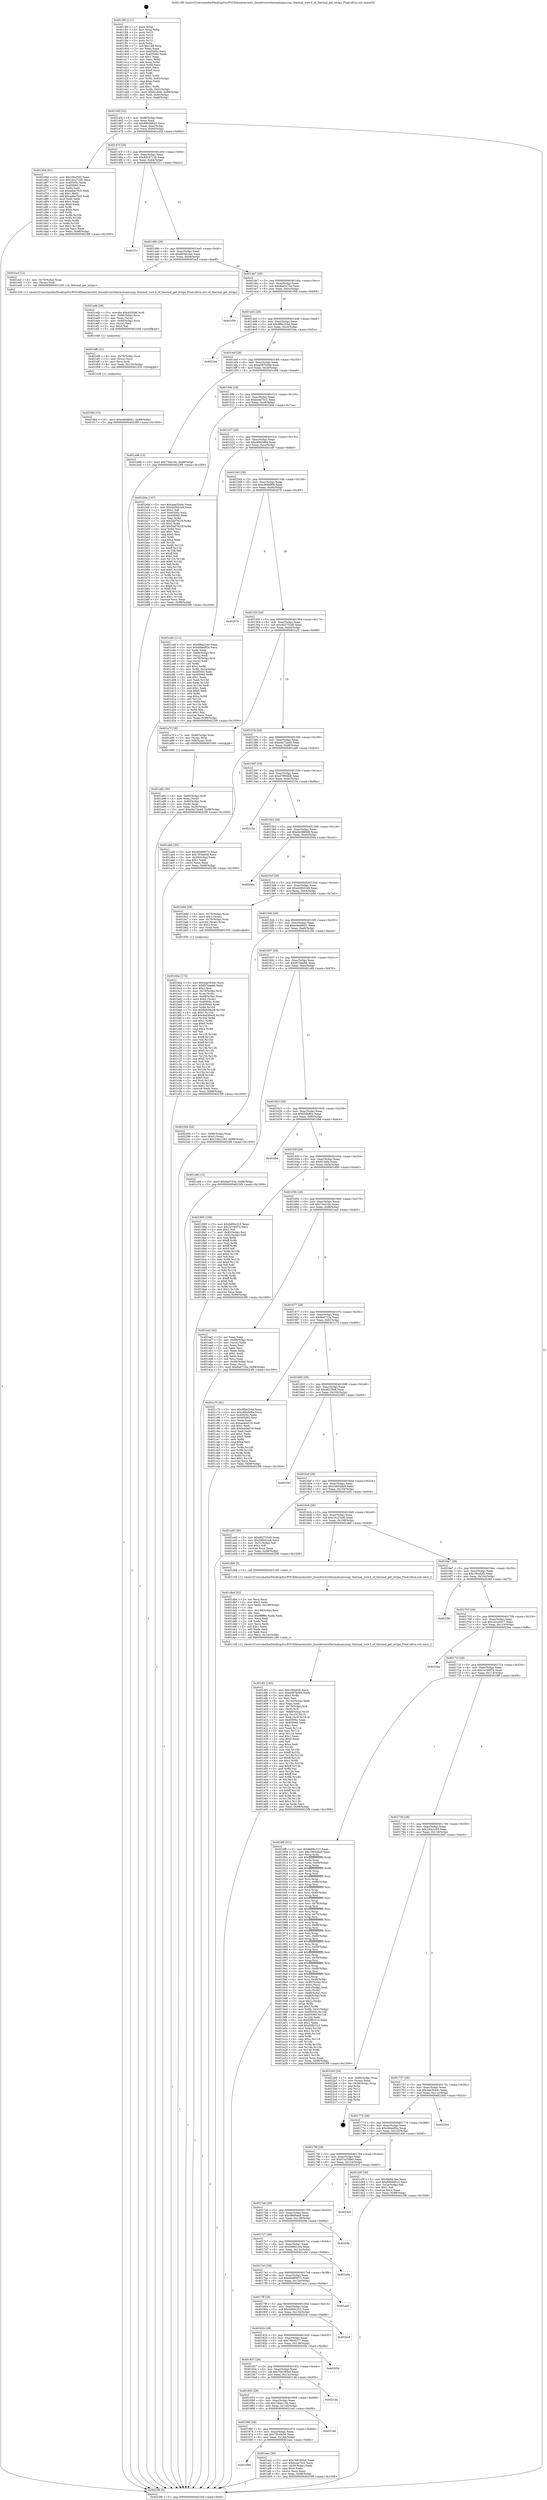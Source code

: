 digraph "0x4013f0" {
  label = "0x4013f0 (/mnt/c/Users/mathe/Desktop/tcc/POCII/binaries/extr_linuxdriversthermalsamsung..thermal_core.h_of_thermal_get_ntrips_Final-ollvm.out::main(0))"
  labelloc = "t"
  node[shape=record]

  Entry [label="",width=0.3,height=0.3,shape=circle,fillcolor=black,style=filled]
  "0x40145f" [label="{
     0x40145f [32]\l
     | [instrs]\l
     &nbsp;&nbsp;0x40145f \<+6\>: mov -0x98(%rbp),%eax\l
     &nbsp;&nbsp;0x401465 \<+2\>: mov %eax,%ecx\l
     &nbsp;&nbsp;0x401467 \<+6\>: sub $0x890dd623,%ecx\l
     &nbsp;&nbsp;0x40146d \<+6\>: mov %eax,-0xac(%rbp)\l
     &nbsp;&nbsp;0x401473 \<+6\>: mov %ecx,-0xb0(%rbp)\l
     &nbsp;&nbsp;0x401479 \<+6\>: je 0000000000401d5d \<main+0x96d\>\l
  }"]
  "0x401d5d" [label="{
     0x401d5d [91]\l
     | [instrs]\l
     &nbsp;&nbsp;0x401d5d \<+5\>: mov $0x19bcf2f2,%eax\l
     &nbsp;&nbsp;0x401d62 \<+5\>: mov $0x16c27cd0,%ecx\l
     &nbsp;&nbsp;0x401d67 \<+7\>: mov 0x40505c,%edx\l
     &nbsp;&nbsp;0x401d6e \<+7\>: mov 0x405060,%esi\l
     &nbsp;&nbsp;0x401d75 \<+2\>: mov %edx,%edi\l
     &nbsp;&nbsp;0x401d77 \<+6\>: sub $0xaaba70c5,%edi\l
     &nbsp;&nbsp;0x401d7d \<+3\>: sub $0x1,%edi\l
     &nbsp;&nbsp;0x401d80 \<+6\>: add $0xaaba70c5,%edi\l
     &nbsp;&nbsp;0x401d86 \<+3\>: imul %edi,%edx\l
     &nbsp;&nbsp;0x401d89 \<+3\>: and $0x1,%edx\l
     &nbsp;&nbsp;0x401d8c \<+3\>: cmp $0x0,%edx\l
     &nbsp;&nbsp;0x401d8f \<+4\>: sete %r8b\l
     &nbsp;&nbsp;0x401d93 \<+3\>: cmp $0xa,%esi\l
     &nbsp;&nbsp;0x401d96 \<+4\>: setl %r9b\l
     &nbsp;&nbsp;0x401d9a \<+3\>: mov %r8b,%r10b\l
     &nbsp;&nbsp;0x401d9d \<+3\>: and %r9b,%r10b\l
     &nbsp;&nbsp;0x401da0 \<+3\>: xor %r9b,%r8b\l
     &nbsp;&nbsp;0x401da3 \<+3\>: or %r8b,%r10b\l
     &nbsp;&nbsp;0x401da6 \<+4\>: test $0x1,%r10b\l
     &nbsp;&nbsp;0x401daa \<+3\>: cmovne %ecx,%eax\l
     &nbsp;&nbsp;0x401dad \<+6\>: mov %eax,-0x98(%rbp)\l
     &nbsp;&nbsp;0x401db3 \<+5\>: jmp 00000000004023f9 \<main+0x1009\>\l
  }"]
  "0x40147f" [label="{
     0x40147f [28]\l
     | [instrs]\l
     &nbsp;&nbsp;0x40147f \<+5\>: jmp 0000000000401484 \<main+0x94\>\l
     &nbsp;&nbsp;0x401484 \<+6\>: mov -0xac(%rbp),%eax\l
     &nbsp;&nbsp;0x40148a \<+5\>: sub $0x8d547126,%eax\l
     &nbsp;&nbsp;0x40148f \<+6\>: mov %eax,-0xb4(%rbp)\l
     &nbsp;&nbsp;0x401495 \<+6\>: je 0000000000401f1c \<main+0xb2c\>\l
  }"]
  Exit [label="",width=0.3,height=0.3,shape=circle,fillcolor=black,style=filled,peripheries=2]
  "0x401f1c" [label="{
     0x401f1c\l
  }", style=dashed]
  "0x40149b" [label="{
     0x40149b [28]\l
     | [instrs]\l
     &nbsp;&nbsp;0x40149b \<+5\>: jmp 00000000004014a0 \<main+0xb0\>\l
     &nbsp;&nbsp;0x4014a0 \<+6\>: mov -0xac(%rbp),%eax\l
     &nbsp;&nbsp;0x4014a6 \<+5\>: sub $0x9b9dc3ee,%eax\l
     &nbsp;&nbsp;0x4014ab \<+6\>: mov %eax,-0xb8(%rbp)\l
     &nbsp;&nbsp;0x4014b1 \<+6\>: je 0000000000401ecf \<main+0xadf\>\l
  }"]
  "0x401f0d" [label="{
     0x401f0d [15]\l
     | [instrs]\l
     &nbsp;&nbsp;0x401f0d \<+10\>: movl $0xe46d8651,-0x98(%rbp)\l
     &nbsp;&nbsp;0x401f17 \<+5\>: jmp 00000000004023f9 \<main+0x1009\>\l
  }"]
  "0x401ecf" [label="{
     0x401ecf [12]\l
     | [instrs]\l
     &nbsp;&nbsp;0x401ecf \<+4\>: mov -0x70(%rbp),%rax\l
     &nbsp;&nbsp;0x401ed3 \<+3\>: mov (%rax),%rdi\l
     &nbsp;&nbsp;0x401ed6 \<+5\>: call 0000000000401240 \<of_thermal_get_ntrips\>\l
     | [calls]\l
     &nbsp;&nbsp;0x401240 \{1\} (/mnt/c/Users/mathe/Desktop/tcc/POCII/binaries/extr_linuxdriversthermalsamsung..thermal_core.h_of_thermal_get_ntrips_Final-ollvm.out::of_thermal_get_ntrips)\l
  }"]
  "0x4014b7" [label="{
     0x4014b7 [28]\l
     | [instrs]\l
     &nbsp;&nbsp;0x4014b7 \<+5\>: jmp 00000000004014bc \<main+0xcc\>\l
     &nbsp;&nbsp;0x4014bc \<+6\>: mov -0xac(%rbp),%eax\l
     &nbsp;&nbsp;0x4014c2 \<+5\>: sub $0x9da5c72a,%eax\l
     &nbsp;&nbsp;0x4014c7 \<+6\>: mov %eax,-0xbc(%rbp)\l
     &nbsp;&nbsp;0x4014cd \<+6\>: je 0000000000401f59 \<main+0xb69\>\l
  }"]
  "0x401ef8" [label="{
     0x401ef8 [21]\l
     | [instrs]\l
     &nbsp;&nbsp;0x401ef8 \<+4\>: mov -0x70(%rbp),%rcx\l
     &nbsp;&nbsp;0x401efc \<+3\>: mov (%rcx),%rcx\l
     &nbsp;&nbsp;0x401eff \<+3\>: mov %rcx,%rdi\l
     &nbsp;&nbsp;0x401f02 \<+6\>: mov %eax,-0x150(%rbp)\l
     &nbsp;&nbsp;0x401f08 \<+5\>: call 0000000000401030 \<free@plt\>\l
     | [calls]\l
     &nbsp;&nbsp;0x401030 \{1\} (unknown)\l
  }"]
  "0x401f59" [label="{
     0x401f59\l
  }", style=dashed]
  "0x4014d3" [label="{
     0x4014d3 [28]\l
     | [instrs]\l
     &nbsp;&nbsp;0x4014d3 \<+5\>: jmp 00000000004014d8 \<main+0xe8\>\l
     &nbsp;&nbsp;0x4014d8 \<+6\>: mov -0xac(%rbp),%eax\l
     &nbsp;&nbsp;0x4014de \<+5\>: sub $0x9f8e254d,%eax\l
     &nbsp;&nbsp;0x4014e3 \<+6\>: mov %eax,-0xc0(%rbp)\l
     &nbsp;&nbsp;0x4014e9 \<+6\>: je 000000000040234a \<main+0xf5a\>\l
  }"]
  "0x401edb" [label="{
     0x401edb [29]\l
     | [instrs]\l
     &nbsp;&nbsp;0x401edb \<+10\>: movabs $0x4030d6,%rdi\l
     &nbsp;&nbsp;0x401ee5 \<+4\>: mov -0x60(%rbp),%rcx\l
     &nbsp;&nbsp;0x401ee9 \<+2\>: mov %eax,(%rcx)\l
     &nbsp;&nbsp;0x401eeb \<+4\>: mov -0x60(%rbp),%rcx\l
     &nbsp;&nbsp;0x401eef \<+2\>: mov (%rcx),%esi\l
     &nbsp;&nbsp;0x401ef1 \<+2\>: mov $0x0,%al\l
     &nbsp;&nbsp;0x401ef3 \<+5\>: call 0000000000401040 \<printf@plt\>\l
     | [calls]\l
     &nbsp;&nbsp;0x401040 \{1\} (unknown)\l
  }"]
  "0x40234a" [label="{
     0x40234a\l
  }", style=dashed]
  "0x4014ef" [label="{
     0x4014ef [28]\l
     | [instrs]\l
     &nbsp;&nbsp;0x4014ef \<+5\>: jmp 00000000004014f4 \<main+0x104\>\l
     &nbsp;&nbsp;0x4014f4 \<+6\>: mov -0xac(%rbp),%eax\l
     &nbsp;&nbsp;0x4014fa \<+5\>: sub $0xa087b58d,%eax\l
     &nbsp;&nbsp;0x4014ff \<+6\>: mov %eax,-0xc4(%rbp)\l
     &nbsp;&nbsp;0x401505 \<+6\>: je 0000000000401e96 \<main+0xaa6\>\l
  }"]
  "0x401df1" [label="{
     0x401df1 [165]\l
     | [instrs]\l
     &nbsp;&nbsp;0x401df1 \<+5\>: mov $0x19bcf2f2,%ecx\l
     &nbsp;&nbsp;0x401df6 \<+5\>: mov $0xa087b58d,%edx\l
     &nbsp;&nbsp;0x401dfb \<+3\>: mov $0x1,%r8b\l
     &nbsp;&nbsp;0x401dfe \<+2\>: xor %esi,%esi\l
     &nbsp;&nbsp;0x401e00 \<+6\>: mov -0x14c(%rbp),%edi\l
     &nbsp;&nbsp;0x401e06 \<+3\>: imul %eax,%edi\l
     &nbsp;&nbsp;0x401e09 \<+4\>: mov -0x70(%rbp),%r9\l
     &nbsp;&nbsp;0x401e0d \<+3\>: mov (%r9),%r9\l
     &nbsp;&nbsp;0x401e10 \<+4\>: mov -0x68(%rbp),%r10\l
     &nbsp;&nbsp;0x401e14 \<+3\>: movslq (%r10),%r10\l
     &nbsp;&nbsp;0x401e17 \<+4\>: mov %edi,(%r9,%r10,4)\l
     &nbsp;&nbsp;0x401e1b \<+7\>: mov 0x40505c,%eax\l
     &nbsp;&nbsp;0x401e22 \<+7\>: mov 0x405060,%edi\l
     &nbsp;&nbsp;0x401e29 \<+3\>: sub $0x1,%esi\l
     &nbsp;&nbsp;0x401e2c \<+3\>: mov %eax,%r11d\l
     &nbsp;&nbsp;0x401e2f \<+3\>: add %esi,%r11d\l
     &nbsp;&nbsp;0x401e32 \<+4\>: imul %r11d,%eax\l
     &nbsp;&nbsp;0x401e36 \<+3\>: and $0x1,%eax\l
     &nbsp;&nbsp;0x401e39 \<+3\>: cmp $0x0,%eax\l
     &nbsp;&nbsp;0x401e3c \<+3\>: sete %bl\l
     &nbsp;&nbsp;0x401e3f \<+3\>: cmp $0xa,%edi\l
     &nbsp;&nbsp;0x401e42 \<+4\>: setl %r14b\l
     &nbsp;&nbsp;0x401e46 \<+3\>: mov %bl,%r15b\l
     &nbsp;&nbsp;0x401e49 \<+4\>: xor $0xff,%r15b\l
     &nbsp;&nbsp;0x401e4d \<+3\>: mov %r14b,%r12b\l
     &nbsp;&nbsp;0x401e50 \<+4\>: xor $0xff,%r12b\l
     &nbsp;&nbsp;0x401e54 \<+4\>: xor $0x1,%r8b\l
     &nbsp;&nbsp;0x401e58 \<+3\>: mov %r15b,%r13b\l
     &nbsp;&nbsp;0x401e5b \<+4\>: and $0xff,%r13b\l
     &nbsp;&nbsp;0x401e5f \<+3\>: and %r8b,%bl\l
     &nbsp;&nbsp;0x401e62 \<+3\>: mov %r12b,%al\l
     &nbsp;&nbsp;0x401e65 \<+2\>: and $0xff,%al\l
     &nbsp;&nbsp;0x401e67 \<+3\>: and %r8b,%r14b\l
     &nbsp;&nbsp;0x401e6a \<+3\>: or %bl,%r13b\l
     &nbsp;&nbsp;0x401e6d \<+3\>: or %r14b,%al\l
     &nbsp;&nbsp;0x401e70 \<+3\>: xor %al,%r13b\l
     &nbsp;&nbsp;0x401e73 \<+3\>: or %r12b,%r15b\l
     &nbsp;&nbsp;0x401e76 \<+4\>: xor $0xff,%r15b\l
     &nbsp;&nbsp;0x401e7a \<+4\>: or $0x1,%r8b\l
     &nbsp;&nbsp;0x401e7e \<+3\>: and %r8b,%r15b\l
     &nbsp;&nbsp;0x401e81 \<+3\>: or %r15b,%r13b\l
     &nbsp;&nbsp;0x401e84 \<+4\>: test $0x1,%r13b\l
     &nbsp;&nbsp;0x401e88 \<+3\>: cmovne %edx,%ecx\l
     &nbsp;&nbsp;0x401e8b \<+6\>: mov %ecx,-0x98(%rbp)\l
     &nbsp;&nbsp;0x401e91 \<+5\>: jmp 00000000004023f9 \<main+0x1009\>\l
  }"]
  "0x401e96" [label="{
     0x401e96 [15]\l
     | [instrs]\l
     &nbsp;&nbsp;0x401e96 \<+10\>: movl $0x73441bc,-0x98(%rbp)\l
     &nbsp;&nbsp;0x401ea0 \<+5\>: jmp 00000000004023f9 \<main+0x1009\>\l
  }"]
  "0x40150b" [label="{
     0x40150b [28]\l
     | [instrs]\l
     &nbsp;&nbsp;0x40150b \<+5\>: jmp 0000000000401510 \<main+0x120\>\l
     &nbsp;&nbsp;0x401510 \<+6\>: mov -0xac(%rbp),%eax\l
     &nbsp;&nbsp;0x401516 \<+5\>: sub $0xbcea75c2,%eax\l
     &nbsp;&nbsp;0x40151b \<+6\>: mov %eax,-0xc8(%rbp)\l
     &nbsp;&nbsp;0x401521 \<+6\>: je 0000000000401b0a \<main+0x71a\>\l
  }"]
  "0x401dbd" [label="{
     0x401dbd [52]\l
     | [instrs]\l
     &nbsp;&nbsp;0x401dbd \<+2\>: xor %ecx,%ecx\l
     &nbsp;&nbsp;0x401dbf \<+5\>: mov $0x2,%edx\l
     &nbsp;&nbsp;0x401dc4 \<+6\>: mov %edx,-0x148(%rbp)\l
     &nbsp;&nbsp;0x401dca \<+1\>: cltd\l
     &nbsp;&nbsp;0x401dcb \<+6\>: mov -0x148(%rbp),%esi\l
     &nbsp;&nbsp;0x401dd1 \<+2\>: idiv %esi\l
     &nbsp;&nbsp;0x401dd3 \<+6\>: imul $0xfffffffe,%edx,%edx\l
     &nbsp;&nbsp;0x401dd9 \<+2\>: mov %ecx,%edi\l
     &nbsp;&nbsp;0x401ddb \<+2\>: sub %edx,%edi\l
     &nbsp;&nbsp;0x401ddd \<+2\>: mov %ecx,%edx\l
     &nbsp;&nbsp;0x401ddf \<+3\>: sub $0x1,%edx\l
     &nbsp;&nbsp;0x401de2 \<+2\>: add %edx,%edi\l
     &nbsp;&nbsp;0x401de4 \<+2\>: sub %edi,%ecx\l
     &nbsp;&nbsp;0x401de6 \<+6\>: mov %ecx,-0x14c(%rbp)\l
     &nbsp;&nbsp;0x401dec \<+5\>: call 0000000000401160 \<next_i\>\l
     | [calls]\l
     &nbsp;&nbsp;0x401160 \{1\} (/mnt/c/Users/mathe/Desktop/tcc/POCII/binaries/extr_linuxdriversthermalsamsung..thermal_core.h_of_thermal_get_ntrips_Final-ollvm.out::next_i)\l
  }"]
  "0x401b0a" [label="{
     0x401b0a [147]\l
     | [instrs]\l
     &nbsp;&nbsp;0x401b0a \<+5\>: mov $0x4aa3544c,%eax\l
     &nbsp;&nbsp;0x401b0f \<+5\>: mov $0xdd3b5249,%ecx\l
     &nbsp;&nbsp;0x401b14 \<+2\>: mov $0x1,%dl\l
     &nbsp;&nbsp;0x401b16 \<+7\>: mov 0x40505c,%esi\l
     &nbsp;&nbsp;0x401b1d \<+7\>: mov 0x405060,%edi\l
     &nbsp;&nbsp;0x401b24 \<+3\>: mov %esi,%r8d\l
     &nbsp;&nbsp;0x401b27 \<+7\>: sub $0x5dd7823f,%r8d\l
     &nbsp;&nbsp;0x401b2e \<+4\>: sub $0x1,%r8d\l
     &nbsp;&nbsp;0x401b32 \<+7\>: add $0x5dd7823f,%r8d\l
     &nbsp;&nbsp;0x401b39 \<+4\>: imul %r8d,%esi\l
     &nbsp;&nbsp;0x401b3d \<+3\>: and $0x1,%esi\l
     &nbsp;&nbsp;0x401b40 \<+3\>: cmp $0x0,%esi\l
     &nbsp;&nbsp;0x401b43 \<+4\>: sete %r9b\l
     &nbsp;&nbsp;0x401b47 \<+3\>: cmp $0xa,%edi\l
     &nbsp;&nbsp;0x401b4a \<+4\>: setl %r10b\l
     &nbsp;&nbsp;0x401b4e \<+3\>: mov %r9b,%r11b\l
     &nbsp;&nbsp;0x401b51 \<+4\>: xor $0xff,%r11b\l
     &nbsp;&nbsp;0x401b55 \<+3\>: mov %r10b,%bl\l
     &nbsp;&nbsp;0x401b58 \<+3\>: xor $0xff,%bl\l
     &nbsp;&nbsp;0x401b5b \<+3\>: xor $0x0,%dl\l
     &nbsp;&nbsp;0x401b5e \<+3\>: mov %r11b,%r14b\l
     &nbsp;&nbsp;0x401b61 \<+4\>: and $0x0,%r14b\l
     &nbsp;&nbsp;0x401b65 \<+3\>: and %dl,%r9b\l
     &nbsp;&nbsp;0x401b68 \<+3\>: mov %bl,%r15b\l
     &nbsp;&nbsp;0x401b6b \<+4\>: and $0x0,%r15b\l
     &nbsp;&nbsp;0x401b6f \<+3\>: and %dl,%r10b\l
     &nbsp;&nbsp;0x401b72 \<+3\>: or %r9b,%r14b\l
     &nbsp;&nbsp;0x401b75 \<+3\>: or %r10b,%r15b\l
     &nbsp;&nbsp;0x401b78 \<+3\>: xor %r15b,%r14b\l
     &nbsp;&nbsp;0x401b7b \<+3\>: or %bl,%r11b\l
     &nbsp;&nbsp;0x401b7e \<+4\>: xor $0xff,%r11b\l
     &nbsp;&nbsp;0x401b82 \<+3\>: or $0x0,%dl\l
     &nbsp;&nbsp;0x401b85 \<+3\>: and %dl,%r11b\l
     &nbsp;&nbsp;0x401b88 \<+3\>: or %r11b,%r14b\l
     &nbsp;&nbsp;0x401b8b \<+4\>: test $0x1,%r14b\l
     &nbsp;&nbsp;0x401b8f \<+3\>: cmovne %ecx,%eax\l
     &nbsp;&nbsp;0x401b92 \<+6\>: mov %eax,-0x98(%rbp)\l
     &nbsp;&nbsp;0x401b98 \<+5\>: jmp 00000000004023f9 \<main+0x1009\>\l
  }"]
  "0x401527" [label="{
     0x401527 [28]\l
     | [instrs]\l
     &nbsp;&nbsp;0x401527 \<+5\>: jmp 000000000040152c \<main+0x13c\>\l
     &nbsp;&nbsp;0x40152c \<+6\>: mov -0xac(%rbp),%eax\l
     &nbsp;&nbsp;0x401532 \<+5\>: sub $0xc68e5d6e,%eax\l
     &nbsp;&nbsp;0x401537 \<+6\>: mov %eax,-0xcc(%rbp)\l
     &nbsp;&nbsp;0x40153d \<+6\>: je 0000000000401cd0 \<main+0x8e0\>\l
  }"]
  "0x401bba" [label="{
     0x401bba [172]\l
     | [instrs]\l
     &nbsp;&nbsp;0x401bba \<+5\>: mov $0x4aa3544c,%ecx\l
     &nbsp;&nbsp;0x401bbf \<+5\>: mov $0xf07bee66,%edx\l
     &nbsp;&nbsp;0x401bc4 \<+3\>: mov $0x1,%sil\l
     &nbsp;&nbsp;0x401bc7 \<+4\>: mov -0x70(%rbp),%rdi\l
     &nbsp;&nbsp;0x401bcb \<+3\>: mov %rax,(%rdi)\l
     &nbsp;&nbsp;0x401bce \<+4\>: mov -0x68(%rbp),%rax\l
     &nbsp;&nbsp;0x401bd2 \<+6\>: movl $0x0,(%rax)\l
     &nbsp;&nbsp;0x401bd8 \<+8\>: mov 0x40505c,%r8d\l
     &nbsp;&nbsp;0x401be0 \<+8\>: mov 0x405060,%r9d\l
     &nbsp;&nbsp;0x401be8 \<+3\>: mov %r8d,%r10d\l
     &nbsp;&nbsp;0x401beb \<+7\>: sub $0x9a638ec8,%r10d\l
     &nbsp;&nbsp;0x401bf2 \<+4\>: sub $0x1,%r10d\l
     &nbsp;&nbsp;0x401bf6 \<+7\>: add $0x9a638ec8,%r10d\l
     &nbsp;&nbsp;0x401bfd \<+4\>: imul %r10d,%r8d\l
     &nbsp;&nbsp;0x401c01 \<+4\>: and $0x1,%r8d\l
     &nbsp;&nbsp;0x401c05 \<+4\>: cmp $0x0,%r8d\l
     &nbsp;&nbsp;0x401c09 \<+4\>: sete %r11b\l
     &nbsp;&nbsp;0x401c0d \<+4\>: cmp $0xa,%r9d\l
     &nbsp;&nbsp;0x401c11 \<+3\>: setl %bl\l
     &nbsp;&nbsp;0x401c14 \<+3\>: mov %r11b,%r14b\l
     &nbsp;&nbsp;0x401c17 \<+4\>: xor $0xff,%r14b\l
     &nbsp;&nbsp;0x401c1b \<+3\>: mov %bl,%r15b\l
     &nbsp;&nbsp;0x401c1e \<+4\>: xor $0xff,%r15b\l
     &nbsp;&nbsp;0x401c22 \<+4\>: xor $0x0,%sil\l
     &nbsp;&nbsp;0x401c26 \<+3\>: mov %r14b,%r12b\l
     &nbsp;&nbsp;0x401c29 \<+4\>: and $0x0,%r12b\l
     &nbsp;&nbsp;0x401c2d \<+3\>: and %sil,%r11b\l
     &nbsp;&nbsp;0x401c30 \<+3\>: mov %r15b,%r13b\l
     &nbsp;&nbsp;0x401c33 \<+4\>: and $0x0,%r13b\l
     &nbsp;&nbsp;0x401c37 \<+3\>: and %sil,%bl\l
     &nbsp;&nbsp;0x401c3a \<+3\>: or %r11b,%r12b\l
     &nbsp;&nbsp;0x401c3d \<+3\>: or %bl,%r13b\l
     &nbsp;&nbsp;0x401c40 \<+3\>: xor %r13b,%r12b\l
     &nbsp;&nbsp;0x401c43 \<+3\>: or %r15b,%r14b\l
     &nbsp;&nbsp;0x401c46 \<+4\>: xor $0xff,%r14b\l
     &nbsp;&nbsp;0x401c4a \<+4\>: or $0x0,%sil\l
     &nbsp;&nbsp;0x401c4e \<+3\>: and %sil,%r14b\l
     &nbsp;&nbsp;0x401c51 \<+3\>: or %r14b,%r12b\l
     &nbsp;&nbsp;0x401c54 \<+4\>: test $0x1,%r12b\l
     &nbsp;&nbsp;0x401c58 \<+3\>: cmovne %edx,%ecx\l
     &nbsp;&nbsp;0x401c5b \<+6\>: mov %ecx,-0x98(%rbp)\l
     &nbsp;&nbsp;0x401c61 \<+5\>: jmp 00000000004023f9 \<main+0x1009\>\l
  }"]
  "0x401cd0" [label="{
     0x401cd0 [111]\l
     | [instrs]\l
     &nbsp;&nbsp;0x401cd0 \<+5\>: mov $0x9f8e254d,%eax\l
     &nbsp;&nbsp;0x401cd5 \<+5\>: mov $0x4bbedf2e,%ecx\l
     &nbsp;&nbsp;0x401cda \<+2\>: xor %edx,%edx\l
     &nbsp;&nbsp;0x401cdc \<+4\>: mov -0x68(%rbp),%rsi\l
     &nbsp;&nbsp;0x401ce0 \<+2\>: mov (%rsi),%edi\l
     &nbsp;&nbsp;0x401ce2 \<+4\>: mov -0x78(%rbp),%rsi\l
     &nbsp;&nbsp;0x401ce6 \<+2\>: cmp (%rsi),%edi\l
     &nbsp;&nbsp;0x401ce8 \<+4\>: setl %r8b\l
     &nbsp;&nbsp;0x401cec \<+4\>: and $0x1,%r8b\l
     &nbsp;&nbsp;0x401cf0 \<+4\>: mov %r8b,-0x2a(%rbp)\l
     &nbsp;&nbsp;0x401cf4 \<+7\>: mov 0x40505c,%edi\l
     &nbsp;&nbsp;0x401cfb \<+8\>: mov 0x405060,%r9d\l
     &nbsp;&nbsp;0x401d03 \<+3\>: sub $0x1,%edx\l
     &nbsp;&nbsp;0x401d06 \<+3\>: mov %edi,%r10d\l
     &nbsp;&nbsp;0x401d09 \<+3\>: add %edx,%r10d\l
     &nbsp;&nbsp;0x401d0c \<+4\>: imul %r10d,%edi\l
     &nbsp;&nbsp;0x401d10 \<+3\>: and $0x1,%edi\l
     &nbsp;&nbsp;0x401d13 \<+3\>: cmp $0x0,%edi\l
     &nbsp;&nbsp;0x401d16 \<+4\>: sete %r8b\l
     &nbsp;&nbsp;0x401d1a \<+4\>: cmp $0xa,%r9d\l
     &nbsp;&nbsp;0x401d1e \<+4\>: setl %r11b\l
     &nbsp;&nbsp;0x401d22 \<+3\>: mov %r8b,%bl\l
     &nbsp;&nbsp;0x401d25 \<+3\>: and %r11b,%bl\l
     &nbsp;&nbsp;0x401d28 \<+3\>: xor %r11b,%r8b\l
     &nbsp;&nbsp;0x401d2b \<+3\>: or %r8b,%bl\l
     &nbsp;&nbsp;0x401d2e \<+3\>: test $0x1,%bl\l
     &nbsp;&nbsp;0x401d31 \<+3\>: cmovne %ecx,%eax\l
     &nbsp;&nbsp;0x401d34 \<+6\>: mov %eax,-0x98(%rbp)\l
     &nbsp;&nbsp;0x401d3a \<+5\>: jmp 00000000004023f9 \<main+0x1009\>\l
  }"]
  "0x401543" [label="{
     0x401543 [28]\l
     | [instrs]\l
     &nbsp;&nbsp;0x401543 \<+5\>: jmp 0000000000401548 \<main+0x158\>\l
     &nbsp;&nbsp;0x401548 \<+6\>: mov -0xac(%rbp),%eax\l
     &nbsp;&nbsp;0x40154e \<+5\>: sub $0xc9d6e9f0,%eax\l
     &nbsp;&nbsp;0x401553 \<+6\>: mov %eax,-0xd0(%rbp)\l
     &nbsp;&nbsp;0x401559 \<+6\>: je 0000000000402079 \<main+0xc89\>\l
  }"]
  "0x40188b" [label="{
     0x40188b\l
  }", style=dashed]
  "0x402079" [label="{
     0x402079\l
  }", style=dashed]
  "0x40155f" [label="{
     0x40155f [28]\l
     | [instrs]\l
     &nbsp;&nbsp;0x40155f \<+5\>: jmp 0000000000401564 \<main+0x174\>\l
     &nbsp;&nbsp;0x401564 \<+6\>: mov -0xac(%rbp),%eax\l
     &nbsp;&nbsp;0x40156a \<+5\>: sub $0xd02752d0,%eax\l
     &nbsp;&nbsp;0x40156f \<+6\>: mov %eax,-0xd4(%rbp)\l
     &nbsp;&nbsp;0x401575 \<+6\>: je 0000000000401a7f \<main+0x68f\>\l
  }"]
  "0x401aec" [label="{
     0x401aec [30]\l
     | [instrs]\l
     &nbsp;&nbsp;0x401aec \<+5\>: mov $0x7b6185bd,%eax\l
     &nbsp;&nbsp;0x401af1 \<+5\>: mov $0xbcea75c2,%ecx\l
     &nbsp;&nbsp;0x401af6 \<+3\>: mov -0x30(%rbp),%edx\l
     &nbsp;&nbsp;0x401af9 \<+3\>: cmp $0x0,%edx\l
     &nbsp;&nbsp;0x401afc \<+3\>: cmove %ecx,%eax\l
     &nbsp;&nbsp;0x401aff \<+6\>: mov %eax,-0x98(%rbp)\l
     &nbsp;&nbsp;0x401b05 \<+5\>: jmp 00000000004023f9 \<main+0x1009\>\l
  }"]
  "0x401a7f" [label="{
     0x401a7f [19]\l
     | [instrs]\l
     &nbsp;&nbsp;0x401a7f \<+7\>: mov -0x88(%rbp),%rax\l
     &nbsp;&nbsp;0x401a86 \<+3\>: mov (%rax),%rax\l
     &nbsp;&nbsp;0x401a89 \<+4\>: mov 0x8(%rax),%rdi\l
     &nbsp;&nbsp;0x401a8d \<+5\>: call 0000000000401060 \<atoi@plt\>\l
     | [calls]\l
     &nbsp;&nbsp;0x401060 \{1\} (unknown)\l
  }"]
  "0x40157b" [label="{
     0x40157b [28]\l
     | [instrs]\l
     &nbsp;&nbsp;0x40157b \<+5\>: jmp 0000000000401580 \<main+0x190\>\l
     &nbsp;&nbsp;0x401580 \<+6\>: mov -0xac(%rbp),%eax\l
     &nbsp;&nbsp;0x401586 \<+5\>: sub $0xd4e72a49,%eax\l
     &nbsp;&nbsp;0x40158b \<+6\>: mov %eax,-0xd8(%rbp)\l
     &nbsp;&nbsp;0x401591 \<+6\>: je 0000000000401ab0 \<main+0x6c0\>\l
  }"]
  "0x40186f" [label="{
     0x40186f [28]\l
     | [instrs]\l
     &nbsp;&nbsp;0x40186f \<+5\>: jmp 0000000000401874 \<main+0x484\>\l
     &nbsp;&nbsp;0x401874 \<+6\>: mov -0xac(%rbp),%eax\l
     &nbsp;&nbsp;0x40187a \<+5\>: sub $0x7f54de59,%eax\l
     &nbsp;&nbsp;0x40187f \<+6\>: mov %eax,-0x144(%rbp)\l
     &nbsp;&nbsp;0x401885 \<+6\>: je 0000000000401aec \<main+0x6fc\>\l
  }"]
  "0x401ab0" [label="{
     0x401ab0 [30]\l
     | [instrs]\l
     &nbsp;&nbsp;0x401ab0 \<+5\>: mov $0x66d89073,%eax\l
     &nbsp;&nbsp;0x401ab5 \<+5\>: mov $0x7f54de59,%ecx\l
     &nbsp;&nbsp;0x401aba \<+3\>: mov -0x30(%rbp),%edx\l
     &nbsp;&nbsp;0x401abd \<+3\>: cmp $0x1,%edx\l
     &nbsp;&nbsp;0x401ac0 \<+3\>: cmovl %ecx,%eax\l
     &nbsp;&nbsp;0x401ac3 \<+6\>: mov %eax,-0x98(%rbp)\l
     &nbsp;&nbsp;0x401ac9 \<+5\>: jmp 00000000004023f9 \<main+0x1009\>\l
  }"]
  "0x401597" [label="{
     0x401597 [28]\l
     | [instrs]\l
     &nbsp;&nbsp;0x401597 \<+5\>: jmp 000000000040159c \<main+0x1ac\>\l
     &nbsp;&nbsp;0x40159c \<+6\>: mov -0xac(%rbp),%eax\l
     &nbsp;&nbsp;0x4015a2 \<+5\>: sub $0xd7f994b8,%eax\l
     &nbsp;&nbsp;0x4015a7 \<+6\>: mov %eax,-0xdc(%rbp)\l
     &nbsp;&nbsp;0x4015ad \<+6\>: je 000000000040215a \<main+0xd6a\>\l
  }"]
  "0x4021ed" [label="{
     0x4021ed\l
  }", style=dashed]
  "0x40215a" [label="{
     0x40215a\l
  }", style=dashed]
  "0x4015b3" [label="{
     0x4015b3 [28]\l
     | [instrs]\l
     &nbsp;&nbsp;0x4015b3 \<+5\>: jmp 00000000004015b8 \<main+0x1c8\>\l
     &nbsp;&nbsp;0x4015b8 \<+6\>: mov -0xac(%rbp),%eax\l
     &nbsp;&nbsp;0x4015be \<+5\>: sub $0xdb2885d6,%eax\l
     &nbsp;&nbsp;0x4015c3 \<+6\>: mov %eax,-0xe0(%rbp)\l
     &nbsp;&nbsp;0x4015c9 \<+6\>: je 00000000004020d4 \<main+0xce4\>\l
  }"]
  "0x401853" [label="{
     0x401853 [28]\l
     | [instrs]\l
     &nbsp;&nbsp;0x401853 \<+5\>: jmp 0000000000401858 \<main+0x468\>\l
     &nbsp;&nbsp;0x401858 \<+6\>: mov -0xac(%rbp),%eax\l
     &nbsp;&nbsp;0x40185e \<+5\>: sub $0x7ddec14b,%eax\l
     &nbsp;&nbsp;0x401863 \<+6\>: mov %eax,-0x140(%rbp)\l
     &nbsp;&nbsp;0x401869 \<+6\>: je 00000000004021ed \<main+0xdfd\>\l
  }"]
  "0x4020d4" [label="{
     0x4020d4\l
  }", style=dashed]
  "0x4015cf" [label="{
     0x4015cf [28]\l
     | [instrs]\l
     &nbsp;&nbsp;0x4015cf \<+5\>: jmp 00000000004015d4 \<main+0x1e4\>\l
     &nbsp;&nbsp;0x4015d4 \<+6\>: mov -0xac(%rbp),%eax\l
     &nbsp;&nbsp;0x4015da \<+5\>: sub $0xdd3b5249,%eax\l
     &nbsp;&nbsp;0x4015df \<+6\>: mov %eax,-0xe4(%rbp)\l
     &nbsp;&nbsp;0x4015e5 \<+6\>: je 0000000000401b9d \<main+0x7ad\>\l
  }"]
  "0x40214b" [label="{
     0x40214b\l
  }", style=dashed]
  "0x401b9d" [label="{
     0x401b9d [29]\l
     | [instrs]\l
     &nbsp;&nbsp;0x401b9d \<+4\>: mov -0x78(%rbp),%rax\l
     &nbsp;&nbsp;0x401ba1 \<+6\>: movl $0x1,(%rax)\l
     &nbsp;&nbsp;0x401ba7 \<+4\>: mov -0x78(%rbp),%rax\l
     &nbsp;&nbsp;0x401bab \<+3\>: movslq (%rax),%rax\l
     &nbsp;&nbsp;0x401bae \<+4\>: shl $0x2,%rax\l
     &nbsp;&nbsp;0x401bb2 \<+3\>: mov %rax,%rdi\l
     &nbsp;&nbsp;0x401bb5 \<+5\>: call 0000000000401050 \<malloc@plt\>\l
     | [calls]\l
     &nbsp;&nbsp;0x401050 \{1\} (unknown)\l
  }"]
  "0x4015eb" [label="{
     0x4015eb [28]\l
     | [instrs]\l
     &nbsp;&nbsp;0x4015eb \<+5\>: jmp 00000000004015f0 \<main+0x200\>\l
     &nbsp;&nbsp;0x4015f0 \<+6\>: mov -0xac(%rbp),%eax\l
     &nbsp;&nbsp;0x4015f6 \<+5\>: sub $0xe46d8651,%eax\l
     &nbsp;&nbsp;0x4015fb \<+6\>: mov %eax,-0xe8(%rbp)\l
     &nbsp;&nbsp;0x401601 \<+6\>: je 0000000000402294 \<main+0xea4\>\l
  }"]
  "0x401837" [label="{
     0x401837 [28]\l
     | [instrs]\l
     &nbsp;&nbsp;0x401837 \<+5\>: jmp 000000000040183c \<main+0x44c\>\l
     &nbsp;&nbsp;0x40183c \<+6\>: mov -0xac(%rbp),%eax\l
     &nbsp;&nbsp;0x401842 \<+5\>: sub $0x7b6185bd,%eax\l
     &nbsp;&nbsp;0x401847 \<+6\>: mov %eax,-0x13c(%rbp)\l
     &nbsp;&nbsp;0x40184d \<+6\>: je 000000000040214b \<main+0xd5b\>\l
  }"]
  "0x402294" [label="{
     0x402294 [28]\l
     | [instrs]\l
     &nbsp;&nbsp;0x402294 \<+7\>: mov -0x90(%rbp),%rax\l
     &nbsp;&nbsp;0x40229b \<+6\>: movl $0x0,(%rax)\l
     &nbsp;&nbsp;0x4022a1 \<+10\>: movl $0x23dc1c93,-0x98(%rbp)\l
     &nbsp;&nbsp;0x4022ab \<+5\>: jmp 00000000004023f9 \<main+0x1009\>\l
  }"]
  "0x401607" [label="{
     0x401607 [28]\l
     | [instrs]\l
     &nbsp;&nbsp;0x401607 \<+5\>: jmp 000000000040160c \<main+0x21c\>\l
     &nbsp;&nbsp;0x40160c \<+6\>: mov -0xac(%rbp),%eax\l
     &nbsp;&nbsp;0x401612 \<+5\>: sub $0xf07bee66,%eax\l
     &nbsp;&nbsp;0x401617 \<+6\>: mov %eax,-0xec(%rbp)\l
     &nbsp;&nbsp;0x40161d \<+6\>: je 0000000000401c66 \<main+0x876\>\l
  }"]
  "0x40205b" [label="{
     0x40205b\l
  }", style=dashed]
  "0x401c66" [label="{
     0x401c66 [15]\l
     | [instrs]\l
     &nbsp;&nbsp;0x401c66 \<+10\>: movl $0x8a6723a,-0x98(%rbp)\l
     &nbsp;&nbsp;0x401c70 \<+5\>: jmp 00000000004023f9 \<main+0x1009\>\l
  }"]
  "0x401623" [label="{
     0x401623 [28]\l
     | [instrs]\l
     &nbsp;&nbsp;0x401623 \<+5\>: jmp 0000000000401628 \<main+0x238\>\l
     &nbsp;&nbsp;0x401628 \<+6\>: mov -0xac(%rbp),%eax\l
     &nbsp;&nbsp;0x40162e \<+5\>: sub $0xf3dbff2e,%eax\l
     &nbsp;&nbsp;0x401633 \<+6\>: mov %eax,-0xf0(%rbp)\l
     &nbsp;&nbsp;0x401639 \<+6\>: je 0000000000401fb4 \<main+0xbc4\>\l
  }"]
  "0x40181b" [label="{
     0x40181b [28]\l
     | [instrs]\l
     &nbsp;&nbsp;0x40181b \<+5\>: jmp 0000000000401820 \<main+0x430\>\l
     &nbsp;&nbsp;0x401820 \<+6\>: mov -0xac(%rbp),%eax\l
     &nbsp;&nbsp;0x401826 \<+5\>: sub $0x796c6277,%eax\l
     &nbsp;&nbsp;0x40182b \<+6\>: mov %eax,-0x138(%rbp)\l
     &nbsp;&nbsp;0x401831 \<+6\>: je 000000000040205b \<main+0xc6b\>\l
  }"]
  "0x401fb4" [label="{
     0x401fb4\l
  }", style=dashed]
  "0x40163f" [label="{
     0x40163f [28]\l
     | [instrs]\l
     &nbsp;&nbsp;0x40163f \<+5\>: jmp 0000000000401644 \<main+0x254\>\l
     &nbsp;&nbsp;0x401644 \<+6\>: mov -0xac(%rbp),%eax\l
     &nbsp;&nbsp;0x40164a \<+5\>: sub $0x61d4fe,%eax\l
     &nbsp;&nbsp;0x40164f \<+6\>: mov %eax,-0xf4(%rbp)\l
     &nbsp;&nbsp;0x401655 \<+6\>: je 0000000000401895 \<main+0x4a5\>\l
  }"]
  "0x4022c8" [label="{
     0x4022c8\l
  }", style=dashed]
  "0x401895" [label="{
     0x401895 [106]\l
     | [instrs]\l
     &nbsp;&nbsp;0x401895 \<+5\>: mov $0x6d06c315,%eax\l
     &nbsp;&nbsp;0x40189a \<+5\>: mov $0x1e190f74,%ecx\l
     &nbsp;&nbsp;0x40189f \<+2\>: mov $0x1,%dl\l
     &nbsp;&nbsp;0x4018a1 \<+7\>: mov -0x92(%rbp),%sil\l
     &nbsp;&nbsp;0x4018a8 \<+7\>: mov -0x91(%rbp),%dil\l
     &nbsp;&nbsp;0x4018af \<+3\>: mov %sil,%r8b\l
     &nbsp;&nbsp;0x4018b2 \<+4\>: xor $0xff,%r8b\l
     &nbsp;&nbsp;0x4018b6 \<+3\>: mov %dil,%r9b\l
     &nbsp;&nbsp;0x4018b9 \<+4\>: xor $0xff,%r9b\l
     &nbsp;&nbsp;0x4018bd \<+3\>: xor $0x0,%dl\l
     &nbsp;&nbsp;0x4018c0 \<+3\>: mov %r8b,%r10b\l
     &nbsp;&nbsp;0x4018c3 \<+4\>: and $0x0,%r10b\l
     &nbsp;&nbsp;0x4018c7 \<+3\>: and %dl,%sil\l
     &nbsp;&nbsp;0x4018ca \<+3\>: mov %r9b,%r11b\l
     &nbsp;&nbsp;0x4018cd \<+4\>: and $0x0,%r11b\l
     &nbsp;&nbsp;0x4018d1 \<+3\>: and %dl,%dil\l
     &nbsp;&nbsp;0x4018d4 \<+3\>: or %sil,%r10b\l
     &nbsp;&nbsp;0x4018d7 \<+3\>: or %dil,%r11b\l
     &nbsp;&nbsp;0x4018da \<+3\>: xor %r11b,%r10b\l
     &nbsp;&nbsp;0x4018dd \<+3\>: or %r9b,%r8b\l
     &nbsp;&nbsp;0x4018e0 \<+4\>: xor $0xff,%r8b\l
     &nbsp;&nbsp;0x4018e4 \<+3\>: or $0x0,%dl\l
     &nbsp;&nbsp;0x4018e7 \<+3\>: and %dl,%r8b\l
     &nbsp;&nbsp;0x4018ea \<+3\>: or %r8b,%r10b\l
     &nbsp;&nbsp;0x4018ed \<+4\>: test $0x1,%r10b\l
     &nbsp;&nbsp;0x4018f1 \<+3\>: cmovne %ecx,%eax\l
     &nbsp;&nbsp;0x4018f4 \<+6\>: mov %eax,-0x98(%rbp)\l
     &nbsp;&nbsp;0x4018fa \<+5\>: jmp 00000000004023f9 \<main+0x1009\>\l
  }"]
  "0x40165b" [label="{
     0x40165b [28]\l
     | [instrs]\l
     &nbsp;&nbsp;0x40165b \<+5\>: jmp 0000000000401660 \<main+0x270\>\l
     &nbsp;&nbsp;0x401660 \<+6\>: mov -0xac(%rbp),%eax\l
     &nbsp;&nbsp;0x401666 \<+5\>: sub $0x73441bc,%eax\l
     &nbsp;&nbsp;0x40166b \<+6\>: mov %eax,-0xf8(%rbp)\l
     &nbsp;&nbsp;0x401671 \<+6\>: je 0000000000401ea5 \<main+0xab5\>\l
  }"]
  "0x4023f9" [label="{
     0x4023f9 [5]\l
     | [instrs]\l
     &nbsp;&nbsp;0x4023f9 \<+5\>: jmp 000000000040145f \<main+0x6f\>\l
  }"]
  "0x4013f0" [label="{
     0x4013f0 [111]\l
     | [instrs]\l
     &nbsp;&nbsp;0x4013f0 \<+1\>: push %rbp\l
     &nbsp;&nbsp;0x4013f1 \<+3\>: mov %rsp,%rbp\l
     &nbsp;&nbsp;0x4013f4 \<+2\>: push %r15\l
     &nbsp;&nbsp;0x4013f6 \<+2\>: push %r14\l
     &nbsp;&nbsp;0x4013f8 \<+2\>: push %r13\l
     &nbsp;&nbsp;0x4013fa \<+2\>: push %r12\l
     &nbsp;&nbsp;0x4013fc \<+1\>: push %rbx\l
     &nbsp;&nbsp;0x4013fd \<+7\>: sub $0x168,%rsp\l
     &nbsp;&nbsp;0x401404 \<+2\>: xor %eax,%eax\l
     &nbsp;&nbsp;0x401406 \<+7\>: mov 0x40505c,%ecx\l
     &nbsp;&nbsp;0x40140d \<+7\>: mov 0x405060,%edx\l
     &nbsp;&nbsp;0x401414 \<+3\>: sub $0x1,%eax\l
     &nbsp;&nbsp;0x401417 \<+3\>: mov %ecx,%r8d\l
     &nbsp;&nbsp;0x40141a \<+3\>: add %eax,%r8d\l
     &nbsp;&nbsp;0x40141d \<+4\>: imul %r8d,%ecx\l
     &nbsp;&nbsp;0x401421 \<+3\>: and $0x1,%ecx\l
     &nbsp;&nbsp;0x401424 \<+3\>: cmp $0x0,%ecx\l
     &nbsp;&nbsp;0x401427 \<+4\>: sete %r9b\l
     &nbsp;&nbsp;0x40142b \<+4\>: and $0x1,%r9b\l
     &nbsp;&nbsp;0x40142f \<+7\>: mov %r9b,-0x92(%rbp)\l
     &nbsp;&nbsp;0x401436 \<+3\>: cmp $0xa,%edx\l
     &nbsp;&nbsp;0x401439 \<+4\>: setl %r9b\l
     &nbsp;&nbsp;0x40143d \<+4\>: and $0x1,%r9b\l
     &nbsp;&nbsp;0x401441 \<+7\>: mov %r9b,-0x91(%rbp)\l
     &nbsp;&nbsp;0x401448 \<+10\>: movl $0x61d4fe,-0x98(%rbp)\l
     &nbsp;&nbsp;0x401452 \<+6\>: mov %edi,-0x9c(%rbp)\l
     &nbsp;&nbsp;0x401458 \<+7\>: mov %rsi,-0xa8(%rbp)\l
  }"]
  "0x4017ff" [label="{
     0x4017ff [28]\l
     | [instrs]\l
     &nbsp;&nbsp;0x4017ff \<+5\>: jmp 0000000000401804 \<main+0x414\>\l
     &nbsp;&nbsp;0x401804 \<+6\>: mov -0xac(%rbp),%eax\l
     &nbsp;&nbsp;0x40180a \<+5\>: sub $0x6d06c315,%eax\l
     &nbsp;&nbsp;0x40180f \<+6\>: mov %eax,-0x134(%rbp)\l
     &nbsp;&nbsp;0x401815 \<+6\>: je 00000000004022c8 \<main+0xed8\>\l
  }"]
  "0x401ea5" [label="{
     0x401ea5 [42]\l
     | [instrs]\l
     &nbsp;&nbsp;0x401ea5 \<+2\>: xor %eax,%eax\l
     &nbsp;&nbsp;0x401ea7 \<+4\>: mov -0x68(%rbp),%rcx\l
     &nbsp;&nbsp;0x401eab \<+2\>: mov (%rcx),%edx\l
     &nbsp;&nbsp;0x401ead \<+2\>: mov %eax,%esi\l
     &nbsp;&nbsp;0x401eaf \<+2\>: sub %edx,%esi\l
     &nbsp;&nbsp;0x401eb1 \<+2\>: mov %eax,%edx\l
     &nbsp;&nbsp;0x401eb3 \<+3\>: sub $0x1,%edx\l
     &nbsp;&nbsp;0x401eb6 \<+2\>: add %edx,%esi\l
     &nbsp;&nbsp;0x401eb8 \<+2\>: sub %esi,%eax\l
     &nbsp;&nbsp;0x401eba \<+4\>: mov -0x68(%rbp),%rcx\l
     &nbsp;&nbsp;0x401ebe \<+2\>: mov %eax,(%rcx)\l
     &nbsp;&nbsp;0x401ec0 \<+10\>: movl $0x8a6723a,-0x98(%rbp)\l
     &nbsp;&nbsp;0x401eca \<+5\>: jmp 00000000004023f9 \<main+0x1009\>\l
  }"]
  "0x401677" [label="{
     0x401677 [28]\l
     | [instrs]\l
     &nbsp;&nbsp;0x401677 \<+5\>: jmp 000000000040167c \<main+0x28c\>\l
     &nbsp;&nbsp;0x40167c \<+6\>: mov -0xac(%rbp),%eax\l
     &nbsp;&nbsp;0x401682 \<+5\>: sub $0x8a6723a,%eax\l
     &nbsp;&nbsp;0x401687 \<+6\>: mov %eax,-0xfc(%rbp)\l
     &nbsp;&nbsp;0x40168d \<+6\>: je 0000000000401c75 \<main+0x885\>\l
  }"]
  "0x401ace" [label="{
     0x401ace\l
  }", style=dashed]
  "0x401c75" [label="{
     0x401c75 [91]\l
     | [instrs]\l
     &nbsp;&nbsp;0x401c75 \<+5\>: mov $0x9f8e254d,%eax\l
     &nbsp;&nbsp;0x401c7a \<+5\>: mov $0xc68e5d6e,%ecx\l
     &nbsp;&nbsp;0x401c7f \<+7\>: mov 0x40505c,%edx\l
     &nbsp;&nbsp;0x401c86 \<+7\>: mov 0x405060,%esi\l
     &nbsp;&nbsp;0x401c8d \<+2\>: mov %edx,%edi\l
     &nbsp;&nbsp;0x401c8f \<+6\>: sub $0xaeeda519,%edi\l
     &nbsp;&nbsp;0x401c95 \<+3\>: sub $0x1,%edi\l
     &nbsp;&nbsp;0x401c98 \<+6\>: add $0xaeeda519,%edi\l
     &nbsp;&nbsp;0x401c9e \<+3\>: imul %edi,%edx\l
     &nbsp;&nbsp;0x401ca1 \<+3\>: and $0x1,%edx\l
     &nbsp;&nbsp;0x401ca4 \<+3\>: cmp $0x0,%edx\l
     &nbsp;&nbsp;0x401ca7 \<+4\>: sete %r8b\l
     &nbsp;&nbsp;0x401cab \<+3\>: cmp $0xa,%esi\l
     &nbsp;&nbsp;0x401cae \<+4\>: setl %r9b\l
     &nbsp;&nbsp;0x401cb2 \<+3\>: mov %r8b,%r10b\l
     &nbsp;&nbsp;0x401cb5 \<+3\>: and %r9b,%r10b\l
     &nbsp;&nbsp;0x401cb8 \<+3\>: xor %r9b,%r8b\l
     &nbsp;&nbsp;0x401cbb \<+3\>: or %r8b,%r10b\l
     &nbsp;&nbsp;0x401cbe \<+4\>: test $0x1,%r10b\l
     &nbsp;&nbsp;0x401cc2 \<+3\>: cmovne %ecx,%eax\l
     &nbsp;&nbsp;0x401cc5 \<+6\>: mov %eax,-0x98(%rbp)\l
     &nbsp;&nbsp;0x401ccb \<+5\>: jmp 00000000004023f9 \<main+0x1009\>\l
  }"]
  "0x401693" [label="{
     0x401693 [28]\l
     | [instrs]\l
     &nbsp;&nbsp;0x401693 \<+5\>: jmp 0000000000401698 \<main+0x2a8\>\l
     &nbsp;&nbsp;0x401698 \<+6\>: mov -0xac(%rbp),%eax\l
     &nbsp;&nbsp;0x40169e \<+5\>: sub $0xa6239df,%eax\l
     &nbsp;&nbsp;0x4016a3 \<+6\>: mov %eax,-0x100(%rbp)\l
     &nbsp;&nbsp;0x4016a9 \<+6\>: je 0000000000402285 \<main+0xe95\>\l
  }"]
  "0x4017e3" [label="{
     0x4017e3 [28]\l
     | [instrs]\l
     &nbsp;&nbsp;0x4017e3 \<+5\>: jmp 00000000004017e8 \<main+0x3f8\>\l
     &nbsp;&nbsp;0x4017e8 \<+6\>: mov -0xac(%rbp),%eax\l
     &nbsp;&nbsp;0x4017ee \<+5\>: sub $0x66d89073,%eax\l
     &nbsp;&nbsp;0x4017f3 \<+6\>: mov %eax,-0x130(%rbp)\l
     &nbsp;&nbsp;0x4017f9 \<+6\>: je 0000000000401ace \<main+0x6de\>\l
  }"]
  "0x402285" [label="{
     0x402285\l
  }", style=dashed]
  "0x4016af" [label="{
     0x4016af [28]\l
     | [instrs]\l
     &nbsp;&nbsp;0x4016af \<+5\>: jmp 00000000004016b4 \<main+0x2c4\>\l
     &nbsp;&nbsp;0x4016b4 \<+6\>: mov -0xac(%rbp),%eax\l
     &nbsp;&nbsp;0x4016ba \<+5\>: sub $0x1065dda9,%eax\l
     &nbsp;&nbsp;0x4016bf \<+6\>: mov %eax,-0x104(%rbp)\l
     &nbsp;&nbsp;0x4016c5 \<+6\>: je 0000000000401a40 \<main+0x650\>\l
  }"]
  "0x401a5e" [label="{
     0x401a5e\l
  }", style=dashed]
  "0x401a40" [label="{
     0x401a40 [30]\l
     | [instrs]\l
     &nbsp;&nbsp;0x401a40 \<+5\>: mov $0xd02752d0,%eax\l
     &nbsp;&nbsp;0x401a45 \<+5\>: mov $0x599d1ce4,%ecx\l
     &nbsp;&nbsp;0x401a4a \<+3\>: mov -0x31(%rbp),%dl\l
     &nbsp;&nbsp;0x401a4d \<+3\>: test $0x1,%dl\l
     &nbsp;&nbsp;0x401a50 \<+3\>: cmovne %ecx,%eax\l
     &nbsp;&nbsp;0x401a53 \<+6\>: mov %eax,-0x98(%rbp)\l
     &nbsp;&nbsp;0x401a59 \<+5\>: jmp 00000000004023f9 \<main+0x1009\>\l
  }"]
  "0x4016cb" [label="{
     0x4016cb [28]\l
     | [instrs]\l
     &nbsp;&nbsp;0x4016cb \<+5\>: jmp 00000000004016d0 \<main+0x2e0\>\l
     &nbsp;&nbsp;0x4016d0 \<+6\>: mov -0xac(%rbp),%eax\l
     &nbsp;&nbsp;0x4016d6 \<+5\>: sub $0x16c27cd0,%eax\l
     &nbsp;&nbsp;0x4016db \<+6\>: mov %eax,-0x108(%rbp)\l
     &nbsp;&nbsp;0x4016e1 \<+6\>: je 0000000000401db8 \<main+0x9c8\>\l
  }"]
  "0x4017c7" [label="{
     0x4017c7 [28]\l
     | [instrs]\l
     &nbsp;&nbsp;0x4017c7 \<+5\>: jmp 00000000004017cc \<main+0x3dc\>\l
     &nbsp;&nbsp;0x4017cc \<+6\>: mov -0xac(%rbp),%eax\l
     &nbsp;&nbsp;0x4017d2 \<+5\>: sub $0x599d1ce4,%eax\l
     &nbsp;&nbsp;0x4017d7 \<+6\>: mov %eax,-0x12c(%rbp)\l
     &nbsp;&nbsp;0x4017dd \<+6\>: je 0000000000401a5e \<main+0x66e\>\l
  }"]
  "0x401db8" [label="{
     0x401db8 [5]\l
     | [instrs]\l
     &nbsp;&nbsp;0x401db8 \<+5\>: call 0000000000401160 \<next_i\>\l
     | [calls]\l
     &nbsp;&nbsp;0x401160 \{1\} (/mnt/c/Users/mathe/Desktop/tcc/POCII/binaries/extr_linuxdriversthermalsamsung..thermal_core.h_of_thermal_get_ntrips_Final-ollvm.out::next_i)\l
  }"]
  "0x4016e7" [label="{
     0x4016e7 [28]\l
     | [instrs]\l
     &nbsp;&nbsp;0x4016e7 \<+5\>: jmp 00000000004016ec \<main+0x2fc\>\l
     &nbsp;&nbsp;0x4016ec \<+6\>: mov -0xac(%rbp),%eax\l
     &nbsp;&nbsp;0x4016f2 \<+5\>: sub $0x19bcf2f2,%eax\l
     &nbsp;&nbsp;0x4016f7 \<+6\>: mov %eax,-0x10c(%rbp)\l
     &nbsp;&nbsp;0x4016fd \<+6\>: je 000000000040236f \<main+0xf7f\>\l
  }"]
  "0x4020fe" [label="{
     0x4020fe\l
  }", style=dashed]
  "0x40236f" [label="{
     0x40236f\l
  }", style=dashed]
  "0x401703" [label="{
     0x401703 [28]\l
     | [instrs]\l
     &nbsp;&nbsp;0x401703 \<+5\>: jmp 0000000000401708 \<main+0x318\>\l
     &nbsp;&nbsp;0x401708 \<+6\>: mov -0xac(%rbp),%eax\l
     &nbsp;&nbsp;0x40170e \<+5\>: sub $0x1d1e2417,%eax\l
     &nbsp;&nbsp;0x401713 \<+6\>: mov %eax,-0x110(%rbp)\l
     &nbsp;&nbsp;0x401719 \<+6\>: je 00000000004023ea \<main+0xffa\>\l
  }"]
  "0x4017ab" [label="{
     0x4017ab [28]\l
     | [instrs]\l
     &nbsp;&nbsp;0x4017ab \<+5\>: jmp 00000000004017b0 \<main+0x3c0\>\l
     &nbsp;&nbsp;0x4017b0 \<+6\>: mov -0xac(%rbp),%eax\l
     &nbsp;&nbsp;0x4017b6 \<+5\>: sub $0x580f4ee9,%eax\l
     &nbsp;&nbsp;0x4017bb \<+6\>: mov %eax,-0x128(%rbp)\l
     &nbsp;&nbsp;0x4017c1 \<+6\>: je 00000000004020fe \<main+0xd0e\>\l
  }"]
  "0x4023ea" [label="{
     0x4023ea\l
  }", style=dashed]
  "0x40171f" [label="{
     0x40171f [28]\l
     | [instrs]\l
     &nbsp;&nbsp;0x40171f \<+5\>: jmp 0000000000401724 \<main+0x334\>\l
     &nbsp;&nbsp;0x401724 \<+6\>: mov -0xac(%rbp),%eax\l
     &nbsp;&nbsp;0x40172a \<+5\>: sub $0x1e190f74,%eax\l
     &nbsp;&nbsp;0x40172f \<+6\>: mov %eax,-0x114(%rbp)\l
     &nbsp;&nbsp;0x401735 \<+6\>: je 00000000004018ff \<main+0x50f\>\l
  }"]
  "0x4023c5" [label="{
     0x4023c5\l
  }", style=dashed]
  "0x4018ff" [label="{
     0x4018ff [321]\l
     | [instrs]\l
     &nbsp;&nbsp;0x4018ff \<+5\>: mov $0x6d06c315,%eax\l
     &nbsp;&nbsp;0x401904 \<+5\>: mov $0x1065dda9,%ecx\l
     &nbsp;&nbsp;0x401909 \<+3\>: mov %rsp,%rdx\l
     &nbsp;&nbsp;0x40190c \<+4\>: add $0xfffffffffffffff0,%rdx\l
     &nbsp;&nbsp;0x401910 \<+3\>: mov %rdx,%rsp\l
     &nbsp;&nbsp;0x401913 \<+7\>: mov %rdx,-0x90(%rbp)\l
     &nbsp;&nbsp;0x40191a \<+3\>: mov %rsp,%rdx\l
     &nbsp;&nbsp;0x40191d \<+4\>: add $0xfffffffffffffff0,%rdx\l
     &nbsp;&nbsp;0x401921 \<+3\>: mov %rdx,%rsp\l
     &nbsp;&nbsp;0x401924 \<+3\>: mov %rsp,%rsi\l
     &nbsp;&nbsp;0x401927 \<+4\>: add $0xfffffffffffffff0,%rsi\l
     &nbsp;&nbsp;0x40192b \<+3\>: mov %rsi,%rsp\l
     &nbsp;&nbsp;0x40192e \<+7\>: mov %rsi,-0x88(%rbp)\l
     &nbsp;&nbsp;0x401935 \<+3\>: mov %rsp,%rsi\l
     &nbsp;&nbsp;0x401938 \<+4\>: add $0xfffffffffffffff0,%rsi\l
     &nbsp;&nbsp;0x40193c \<+3\>: mov %rsi,%rsp\l
     &nbsp;&nbsp;0x40193f \<+4\>: mov %rsi,-0x80(%rbp)\l
     &nbsp;&nbsp;0x401943 \<+3\>: mov %rsp,%rsi\l
     &nbsp;&nbsp;0x401946 \<+4\>: add $0xfffffffffffffff0,%rsi\l
     &nbsp;&nbsp;0x40194a \<+3\>: mov %rsi,%rsp\l
     &nbsp;&nbsp;0x40194d \<+4\>: mov %rsi,-0x78(%rbp)\l
     &nbsp;&nbsp;0x401951 \<+3\>: mov %rsp,%rsi\l
     &nbsp;&nbsp;0x401954 \<+4\>: add $0xfffffffffffffff0,%rsi\l
     &nbsp;&nbsp;0x401958 \<+3\>: mov %rsi,%rsp\l
     &nbsp;&nbsp;0x40195b \<+4\>: mov %rsi,-0x70(%rbp)\l
     &nbsp;&nbsp;0x40195f \<+3\>: mov %rsp,%rsi\l
     &nbsp;&nbsp;0x401962 \<+4\>: add $0xfffffffffffffff0,%rsi\l
     &nbsp;&nbsp;0x401966 \<+3\>: mov %rsi,%rsp\l
     &nbsp;&nbsp;0x401969 \<+4\>: mov %rsi,-0x68(%rbp)\l
     &nbsp;&nbsp;0x40196d \<+3\>: mov %rsp,%rsi\l
     &nbsp;&nbsp;0x401970 \<+4\>: add $0xfffffffffffffff0,%rsi\l
     &nbsp;&nbsp;0x401974 \<+3\>: mov %rsi,%rsp\l
     &nbsp;&nbsp;0x401977 \<+4\>: mov %rsi,-0x60(%rbp)\l
     &nbsp;&nbsp;0x40197b \<+3\>: mov %rsp,%rsi\l
     &nbsp;&nbsp;0x40197e \<+4\>: add $0xfffffffffffffff0,%rsi\l
     &nbsp;&nbsp;0x401982 \<+3\>: mov %rsi,%rsp\l
     &nbsp;&nbsp;0x401985 \<+4\>: mov %rsi,-0x58(%rbp)\l
     &nbsp;&nbsp;0x401989 \<+3\>: mov %rsp,%rsi\l
     &nbsp;&nbsp;0x40198c \<+4\>: add $0xfffffffffffffff0,%rsi\l
     &nbsp;&nbsp;0x401990 \<+3\>: mov %rsi,%rsp\l
     &nbsp;&nbsp;0x401993 \<+4\>: mov %rsi,-0x50(%rbp)\l
     &nbsp;&nbsp;0x401997 \<+3\>: mov %rsp,%rsi\l
     &nbsp;&nbsp;0x40199a \<+4\>: add $0xfffffffffffffff0,%rsi\l
     &nbsp;&nbsp;0x40199e \<+3\>: mov %rsi,%rsp\l
     &nbsp;&nbsp;0x4019a1 \<+4\>: mov %rsi,-0x48(%rbp)\l
     &nbsp;&nbsp;0x4019a5 \<+3\>: mov %rsp,%rsi\l
     &nbsp;&nbsp;0x4019a8 \<+4\>: add $0xfffffffffffffff0,%rsi\l
     &nbsp;&nbsp;0x4019ac \<+3\>: mov %rsi,%rsp\l
     &nbsp;&nbsp;0x4019af \<+4\>: mov %rsi,-0x40(%rbp)\l
     &nbsp;&nbsp;0x4019b3 \<+7\>: mov -0x90(%rbp),%rsi\l
     &nbsp;&nbsp;0x4019ba \<+6\>: movl $0x0,(%rsi)\l
     &nbsp;&nbsp;0x4019c0 \<+6\>: mov -0x9c(%rbp),%edi\l
     &nbsp;&nbsp;0x4019c6 \<+2\>: mov %edi,(%rdx)\l
     &nbsp;&nbsp;0x4019c8 \<+7\>: mov -0x88(%rbp),%rsi\l
     &nbsp;&nbsp;0x4019cf \<+7\>: mov -0xa8(%rbp),%r8\l
     &nbsp;&nbsp;0x4019d6 \<+3\>: mov %r8,(%rsi)\l
     &nbsp;&nbsp;0x4019d9 \<+3\>: cmpl $0x2,(%rdx)\l
     &nbsp;&nbsp;0x4019dc \<+4\>: setne %r9b\l
     &nbsp;&nbsp;0x4019e0 \<+4\>: and $0x1,%r9b\l
     &nbsp;&nbsp;0x4019e4 \<+4\>: mov %r9b,-0x31(%rbp)\l
     &nbsp;&nbsp;0x4019e8 \<+8\>: mov 0x40505c,%r10d\l
     &nbsp;&nbsp;0x4019f0 \<+8\>: mov 0x405060,%r11d\l
     &nbsp;&nbsp;0x4019f8 \<+3\>: mov %r10d,%ebx\l
     &nbsp;&nbsp;0x4019fb \<+6\>: sub $0xf2f6c51d,%ebx\l
     &nbsp;&nbsp;0x401a01 \<+3\>: sub $0x1,%ebx\l
     &nbsp;&nbsp;0x401a04 \<+6\>: add $0xf2f6c51d,%ebx\l
     &nbsp;&nbsp;0x401a0a \<+4\>: imul %ebx,%r10d\l
     &nbsp;&nbsp;0x401a0e \<+4\>: and $0x1,%r10d\l
     &nbsp;&nbsp;0x401a12 \<+4\>: cmp $0x0,%r10d\l
     &nbsp;&nbsp;0x401a16 \<+4\>: sete %r9b\l
     &nbsp;&nbsp;0x401a1a \<+4\>: cmp $0xa,%r11d\l
     &nbsp;&nbsp;0x401a1e \<+4\>: setl %r14b\l
     &nbsp;&nbsp;0x401a22 \<+3\>: mov %r9b,%r15b\l
     &nbsp;&nbsp;0x401a25 \<+3\>: and %r14b,%r15b\l
     &nbsp;&nbsp;0x401a28 \<+3\>: xor %r14b,%r9b\l
     &nbsp;&nbsp;0x401a2b \<+3\>: or %r9b,%r15b\l
     &nbsp;&nbsp;0x401a2e \<+4\>: test $0x1,%r15b\l
     &nbsp;&nbsp;0x401a32 \<+3\>: cmovne %ecx,%eax\l
     &nbsp;&nbsp;0x401a35 \<+6\>: mov %eax,-0x98(%rbp)\l
     &nbsp;&nbsp;0x401a3b \<+5\>: jmp 00000000004023f9 \<main+0x1009\>\l
  }"]
  "0x40173b" [label="{
     0x40173b [28]\l
     | [instrs]\l
     &nbsp;&nbsp;0x40173b \<+5\>: jmp 0000000000401740 \<main+0x350\>\l
     &nbsp;&nbsp;0x401740 \<+6\>: mov -0xac(%rbp),%eax\l
     &nbsp;&nbsp;0x401746 \<+5\>: sub $0x23dc1c93,%eax\l
     &nbsp;&nbsp;0x40174b \<+6\>: mov %eax,-0x118(%rbp)\l
     &nbsp;&nbsp;0x401751 \<+6\>: je 00000000004022b0 \<main+0xec0\>\l
  }"]
  "0x40178f" [label="{
     0x40178f [28]\l
     | [instrs]\l
     &nbsp;&nbsp;0x40178f \<+5\>: jmp 0000000000401794 \<main+0x3a4\>\l
     &nbsp;&nbsp;0x401794 \<+6\>: mov -0xac(%rbp),%eax\l
     &nbsp;&nbsp;0x40179a \<+5\>: sub $0x57a339e0,%eax\l
     &nbsp;&nbsp;0x40179f \<+6\>: mov %eax,-0x124(%rbp)\l
     &nbsp;&nbsp;0x4017a5 \<+6\>: je 00000000004023c5 \<main+0xfd5\>\l
  }"]
  "0x401a92" [label="{
     0x401a92 [30]\l
     | [instrs]\l
     &nbsp;&nbsp;0x401a92 \<+4\>: mov -0x80(%rbp),%rdi\l
     &nbsp;&nbsp;0x401a96 \<+2\>: mov %eax,(%rdi)\l
     &nbsp;&nbsp;0x401a98 \<+4\>: mov -0x80(%rbp),%rdi\l
     &nbsp;&nbsp;0x401a9c \<+2\>: mov (%rdi),%eax\l
     &nbsp;&nbsp;0x401a9e \<+3\>: mov %eax,-0x30(%rbp)\l
     &nbsp;&nbsp;0x401aa1 \<+10\>: movl $0xd4e72a49,-0x98(%rbp)\l
     &nbsp;&nbsp;0x401aab \<+5\>: jmp 00000000004023f9 \<main+0x1009\>\l
  }"]
  "0x401d3f" [label="{
     0x401d3f [30]\l
     | [instrs]\l
     &nbsp;&nbsp;0x401d3f \<+5\>: mov $0x9b9dc3ee,%eax\l
     &nbsp;&nbsp;0x401d44 \<+5\>: mov $0x890dd623,%ecx\l
     &nbsp;&nbsp;0x401d49 \<+3\>: mov -0x2a(%rbp),%dl\l
     &nbsp;&nbsp;0x401d4c \<+3\>: test $0x1,%dl\l
     &nbsp;&nbsp;0x401d4f \<+3\>: cmovne %ecx,%eax\l
     &nbsp;&nbsp;0x401d52 \<+6\>: mov %eax,-0x98(%rbp)\l
     &nbsp;&nbsp;0x401d58 \<+5\>: jmp 00000000004023f9 \<main+0x1009\>\l
  }"]
  "0x4022b0" [label="{
     0x4022b0 [24]\l
     | [instrs]\l
     &nbsp;&nbsp;0x4022b0 \<+7\>: mov -0x90(%rbp),%rax\l
     &nbsp;&nbsp;0x4022b7 \<+2\>: mov (%rax),%eax\l
     &nbsp;&nbsp;0x4022b9 \<+4\>: lea -0x28(%rbp),%rsp\l
     &nbsp;&nbsp;0x4022bd \<+1\>: pop %rbx\l
     &nbsp;&nbsp;0x4022be \<+2\>: pop %r12\l
     &nbsp;&nbsp;0x4022c0 \<+2\>: pop %r13\l
     &nbsp;&nbsp;0x4022c2 \<+2\>: pop %r14\l
     &nbsp;&nbsp;0x4022c4 \<+2\>: pop %r15\l
     &nbsp;&nbsp;0x4022c6 \<+1\>: pop %rbp\l
     &nbsp;&nbsp;0x4022c7 \<+1\>: ret\l
  }"]
  "0x401757" [label="{
     0x401757 [28]\l
     | [instrs]\l
     &nbsp;&nbsp;0x401757 \<+5\>: jmp 000000000040175c \<main+0x36c\>\l
     &nbsp;&nbsp;0x40175c \<+6\>: mov -0xac(%rbp),%eax\l
     &nbsp;&nbsp;0x401762 \<+5\>: sub $0x4aa3544c,%eax\l
     &nbsp;&nbsp;0x401767 \<+6\>: mov %eax,-0x11c(%rbp)\l
     &nbsp;&nbsp;0x40176d \<+6\>: je 000000000040230d \<main+0xf1d\>\l
  }"]
  "0x401773" [label="{
     0x401773 [28]\l
     | [instrs]\l
     &nbsp;&nbsp;0x401773 \<+5\>: jmp 0000000000401778 \<main+0x388\>\l
     &nbsp;&nbsp;0x401778 \<+6\>: mov -0xac(%rbp),%eax\l
     &nbsp;&nbsp;0x40177e \<+5\>: sub $0x4bbedf2e,%eax\l
     &nbsp;&nbsp;0x401783 \<+6\>: mov %eax,-0x120(%rbp)\l
     &nbsp;&nbsp;0x401789 \<+6\>: je 0000000000401d3f \<main+0x94f\>\l
  }"]
  "0x40230d" [label="{
     0x40230d\l
  }", style=dashed]
  Entry -> "0x4013f0" [label=" 1"]
  "0x40145f" -> "0x401d5d" [label=" 1"]
  "0x40145f" -> "0x40147f" [label=" 21"]
  "0x4022b0" -> Exit [label=" 1"]
  "0x40147f" -> "0x401f1c" [label=" 0"]
  "0x40147f" -> "0x40149b" [label=" 21"]
  "0x402294" -> "0x4023f9" [label=" 1"]
  "0x40149b" -> "0x401ecf" [label=" 1"]
  "0x40149b" -> "0x4014b7" [label=" 20"]
  "0x401f0d" -> "0x4023f9" [label=" 1"]
  "0x4014b7" -> "0x401f59" [label=" 0"]
  "0x4014b7" -> "0x4014d3" [label=" 20"]
  "0x401ef8" -> "0x401f0d" [label=" 1"]
  "0x4014d3" -> "0x40234a" [label=" 0"]
  "0x4014d3" -> "0x4014ef" [label=" 20"]
  "0x401edb" -> "0x401ef8" [label=" 1"]
  "0x4014ef" -> "0x401e96" [label=" 1"]
  "0x4014ef" -> "0x40150b" [label=" 19"]
  "0x401ecf" -> "0x401edb" [label=" 1"]
  "0x40150b" -> "0x401b0a" [label=" 1"]
  "0x40150b" -> "0x401527" [label=" 18"]
  "0x401ea5" -> "0x4023f9" [label=" 1"]
  "0x401527" -> "0x401cd0" [label=" 2"]
  "0x401527" -> "0x401543" [label=" 16"]
  "0x401e96" -> "0x4023f9" [label=" 1"]
  "0x401543" -> "0x402079" [label=" 0"]
  "0x401543" -> "0x40155f" [label=" 16"]
  "0x401df1" -> "0x4023f9" [label=" 1"]
  "0x40155f" -> "0x401a7f" [label=" 1"]
  "0x40155f" -> "0x40157b" [label=" 15"]
  "0x401dbd" -> "0x401df1" [label=" 1"]
  "0x40157b" -> "0x401ab0" [label=" 1"]
  "0x40157b" -> "0x401597" [label=" 14"]
  "0x401d5d" -> "0x4023f9" [label=" 1"]
  "0x401597" -> "0x40215a" [label=" 0"]
  "0x401597" -> "0x4015b3" [label=" 14"]
  "0x401d3f" -> "0x4023f9" [label=" 2"]
  "0x4015b3" -> "0x4020d4" [label=" 0"]
  "0x4015b3" -> "0x4015cf" [label=" 14"]
  "0x401c75" -> "0x4023f9" [label=" 2"]
  "0x4015cf" -> "0x401b9d" [label=" 1"]
  "0x4015cf" -> "0x4015eb" [label=" 13"]
  "0x401c66" -> "0x4023f9" [label=" 1"]
  "0x4015eb" -> "0x402294" [label=" 1"]
  "0x4015eb" -> "0x401607" [label=" 12"]
  "0x401b9d" -> "0x401bba" [label=" 1"]
  "0x401607" -> "0x401c66" [label=" 1"]
  "0x401607" -> "0x401623" [label=" 11"]
  "0x401b0a" -> "0x4023f9" [label=" 1"]
  "0x401623" -> "0x401fb4" [label=" 0"]
  "0x401623" -> "0x40163f" [label=" 11"]
  "0x40186f" -> "0x40188b" [label=" 0"]
  "0x40163f" -> "0x401895" [label=" 1"]
  "0x40163f" -> "0x40165b" [label=" 10"]
  "0x401895" -> "0x4023f9" [label=" 1"]
  "0x4013f0" -> "0x40145f" [label=" 1"]
  "0x4023f9" -> "0x40145f" [label=" 21"]
  "0x40186f" -> "0x401aec" [label=" 1"]
  "0x40165b" -> "0x401ea5" [label=" 1"]
  "0x40165b" -> "0x401677" [label=" 9"]
  "0x401853" -> "0x40186f" [label=" 1"]
  "0x401677" -> "0x401c75" [label=" 2"]
  "0x401677" -> "0x401693" [label=" 7"]
  "0x401853" -> "0x4021ed" [label=" 0"]
  "0x401693" -> "0x402285" [label=" 0"]
  "0x401693" -> "0x4016af" [label=" 7"]
  "0x401837" -> "0x401853" [label=" 1"]
  "0x4016af" -> "0x401a40" [label=" 1"]
  "0x4016af" -> "0x4016cb" [label=" 6"]
  "0x401837" -> "0x40214b" [label=" 0"]
  "0x4016cb" -> "0x401db8" [label=" 1"]
  "0x4016cb" -> "0x4016e7" [label=" 5"]
  "0x40181b" -> "0x401837" [label=" 1"]
  "0x4016e7" -> "0x40236f" [label=" 0"]
  "0x4016e7" -> "0x401703" [label=" 5"]
  "0x40181b" -> "0x40205b" [label=" 0"]
  "0x401703" -> "0x4023ea" [label=" 0"]
  "0x401703" -> "0x40171f" [label=" 5"]
  "0x4017ff" -> "0x40181b" [label=" 1"]
  "0x40171f" -> "0x4018ff" [label=" 1"]
  "0x40171f" -> "0x40173b" [label=" 4"]
  "0x4017ff" -> "0x4022c8" [label=" 0"]
  "0x4018ff" -> "0x4023f9" [label=" 1"]
  "0x401a40" -> "0x4023f9" [label=" 1"]
  "0x401a7f" -> "0x401a92" [label=" 1"]
  "0x401a92" -> "0x4023f9" [label=" 1"]
  "0x401ab0" -> "0x4023f9" [label=" 1"]
  "0x4017e3" -> "0x4017ff" [label=" 1"]
  "0x40173b" -> "0x4022b0" [label=" 1"]
  "0x40173b" -> "0x401757" [label=" 3"]
  "0x4017e3" -> "0x401ace" [label=" 0"]
  "0x401757" -> "0x40230d" [label=" 0"]
  "0x401757" -> "0x401773" [label=" 3"]
  "0x401cd0" -> "0x4023f9" [label=" 2"]
  "0x401773" -> "0x401d3f" [label=" 2"]
  "0x401773" -> "0x40178f" [label=" 1"]
  "0x401db8" -> "0x401dbd" [label=" 1"]
  "0x40178f" -> "0x4023c5" [label=" 0"]
  "0x40178f" -> "0x4017ab" [label=" 1"]
  "0x401aec" -> "0x4023f9" [label=" 1"]
  "0x4017ab" -> "0x4020fe" [label=" 0"]
  "0x4017ab" -> "0x4017c7" [label=" 1"]
  "0x401bba" -> "0x4023f9" [label=" 1"]
  "0x4017c7" -> "0x401a5e" [label=" 0"]
  "0x4017c7" -> "0x4017e3" [label=" 1"]
}
